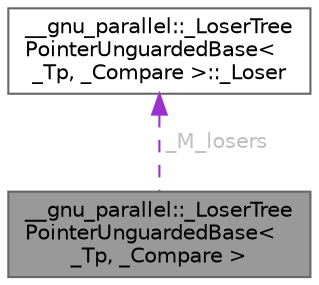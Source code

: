 digraph "__gnu_parallel::_LoserTreePointerUnguardedBase&lt; _Tp, _Compare &gt;"
{
 // LATEX_PDF_SIZE
  bgcolor="transparent";
  edge [fontname=Helvetica,fontsize=10,labelfontname=Helvetica,labelfontsize=10];
  node [fontname=Helvetica,fontsize=10,shape=box,height=0.2,width=0.4];
  Node1 [id="Node000001",label="__gnu_parallel::_LoserTree\lPointerUnguardedBase\< \l_Tp, _Compare \>",height=0.2,width=0.4,color="gray40", fillcolor="grey60", style="filled", fontcolor="black",tooltip="Unguarded loser tree, keeping only pointers to the elements in the tree structure."];
  Node2 -> Node1 [id="edge3_Node000001_Node000002",dir="back",color="darkorchid3",style="dashed",tooltip=" ",label=" _M_losers",fontcolor="grey" ];
  Node2 [id="Node000002",label="__gnu_parallel::_LoserTree\lPointerUnguardedBase\< \l_Tp, _Compare \>::_Loser",height=0.2,width=0.4,color="gray40", fillcolor="white", style="filled",URL="$struct____gnu__parallel_1_1___loser_tree_pointer_unguarded_base_1_1___loser.html",tooltip=" "];
}
